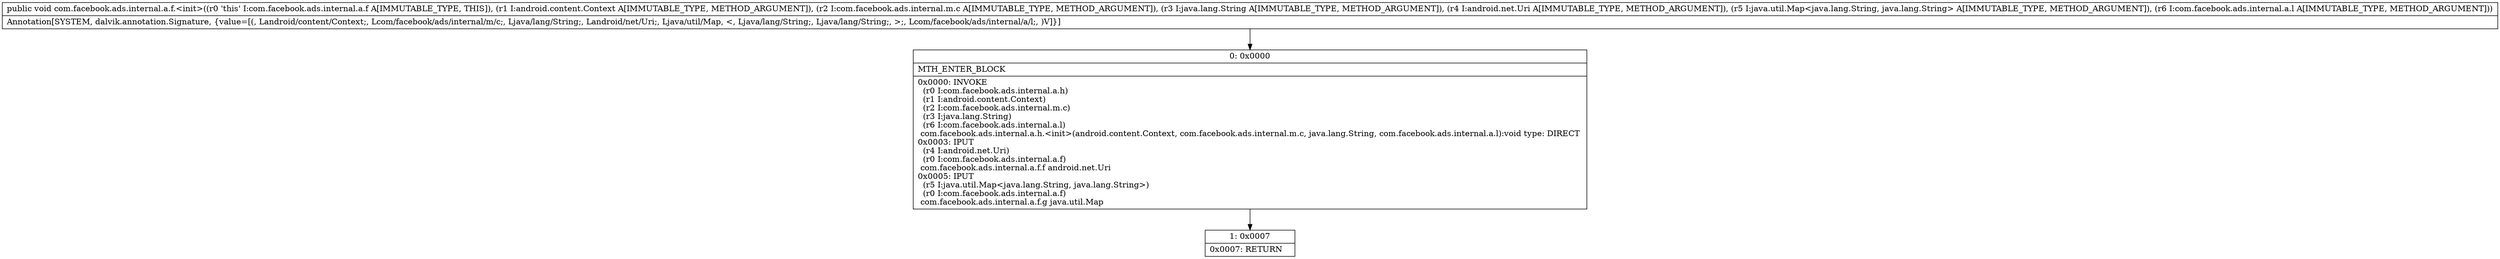 digraph "CFG forcom.facebook.ads.internal.a.f.\<init\>(Landroid\/content\/Context;Lcom\/facebook\/ads\/internal\/m\/c;Ljava\/lang\/String;Landroid\/net\/Uri;Ljava\/util\/Map;Lcom\/facebook\/ads\/internal\/a\/l;)V" {
Node_0 [shape=record,label="{0\:\ 0x0000|MTH_ENTER_BLOCK\l|0x0000: INVOKE  \l  (r0 I:com.facebook.ads.internal.a.h)\l  (r1 I:android.content.Context)\l  (r2 I:com.facebook.ads.internal.m.c)\l  (r3 I:java.lang.String)\l  (r6 I:com.facebook.ads.internal.a.l)\l com.facebook.ads.internal.a.h.\<init\>(android.content.Context, com.facebook.ads.internal.m.c, java.lang.String, com.facebook.ads.internal.a.l):void type: DIRECT \l0x0003: IPUT  \l  (r4 I:android.net.Uri)\l  (r0 I:com.facebook.ads.internal.a.f)\l com.facebook.ads.internal.a.f.f android.net.Uri \l0x0005: IPUT  \l  (r5 I:java.util.Map\<java.lang.String, java.lang.String\>)\l  (r0 I:com.facebook.ads.internal.a.f)\l com.facebook.ads.internal.a.f.g java.util.Map \l}"];
Node_1 [shape=record,label="{1\:\ 0x0007|0x0007: RETURN   \l}"];
MethodNode[shape=record,label="{public void com.facebook.ads.internal.a.f.\<init\>((r0 'this' I:com.facebook.ads.internal.a.f A[IMMUTABLE_TYPE, THIS]), (r1 I:android.content.Context A[IMMUTABLE_TYPE, METHOD_ARGUMENT]), (r2 I:com.facebook.ads.internal.m.c A[IMMUTABLE_TYPE, METHOD_ARGUMENT]), (r3 I:java.lang.String A[IMMUTABLE_TYPE, METHOD_ARGUMENT]), (r4 I:android.net.Uri A[IMMUTABLE_TYPE, METHOD_ARGUMENT]), (r5 I:java.util.Map\<java.lang.String, java.lang.String\> A[IMMUTABLE_TYPE, METHOD_ARGUMENT]), (r6 I:com.facebook.ads.internal.a.l A[IMMUTABLE_TYPE, METHOD_ARGUMENT]))  | Annotation[SYSTEM, dalvik.annotation.Signature, \{value=[(, Landroid\/content\/Context;, Lcom\/facebook\/ads\/internal\/m\/c;, Ljava\/lang\/String;, Landroid\/net\/Uri;, Ljava\/util\/Map, \<, Ljava\/lang\/String;, Ljava\/lang\/String;, \>;, Lcom\/facebook\/ads\/internal\/a\/l;, )V]\}]\l}"];
MethodNode -> Node_0;
Node_0 -> Node_1;
}

